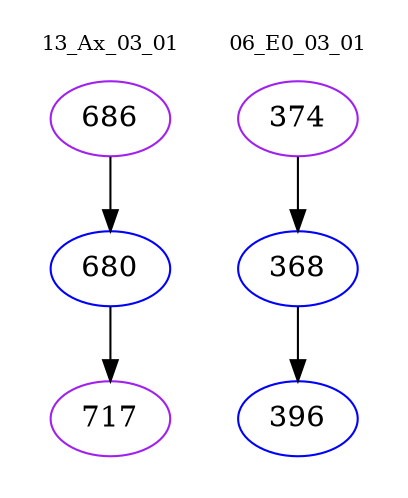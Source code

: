 digraph{
subgraph cluster_0 {
color = white
label = "13_Ax_03_01";
fontsize=10;
T0_686 [label="686", color="purple"]
T0_686 -> T0_680 [color="black"]
T0_680 [label="680", color="blue"]
T0_680 -> T0_717 [color="black"]
T0_717 [label="717", color="purple"]
}
subgraph cluster_1 {
color = white
label = "06_E0_03_01";
fontsize=10;
T1_374 [label="374", color="purple"]
T1_374 -> T1_368 [color="black"]
T1_368 [label="368", color="blue"]
T1_368 -> T1_396 [color="black"]
T1_396 [label="396", color="blue"]
}
}

